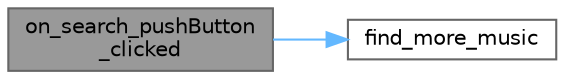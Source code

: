 digraph "on_search_pushButton_clicked"
{
 // LATEX_PDF_SIZE
  bgcolor="transparent";
  edge [fontname=Helvetica,fontsize=10,labelfontname=Helvetica,labelfontsize=10];
  node [fontname=Helvetica,fontsize=10,shape=box,height=0.2,width=0.4];
  rankdir="LR";
  Node1 [id="Node000001",label="on_search_pushButton\l_clicked",height=0.2,width=0.4,color="gray40", fillcolor="grey60", style="filled", fontcolor="black",tooltip="搜索按钮点击槽函数"];
  Node1 -> Node2 [id="edge1_Node000001_Node000002",color="steelblue1",style="solid",tooltip=" "];
  Node2 [id="Node000002",label="find_more_music",height=0.2,width=0.4,color="grey40", fillcolor="white", style="filled",URL="$class_recently_single_song.html#aa23356daca3ed71116d6ae55df2991f4",tooltip="搜索更多音乐的信号"];
}
